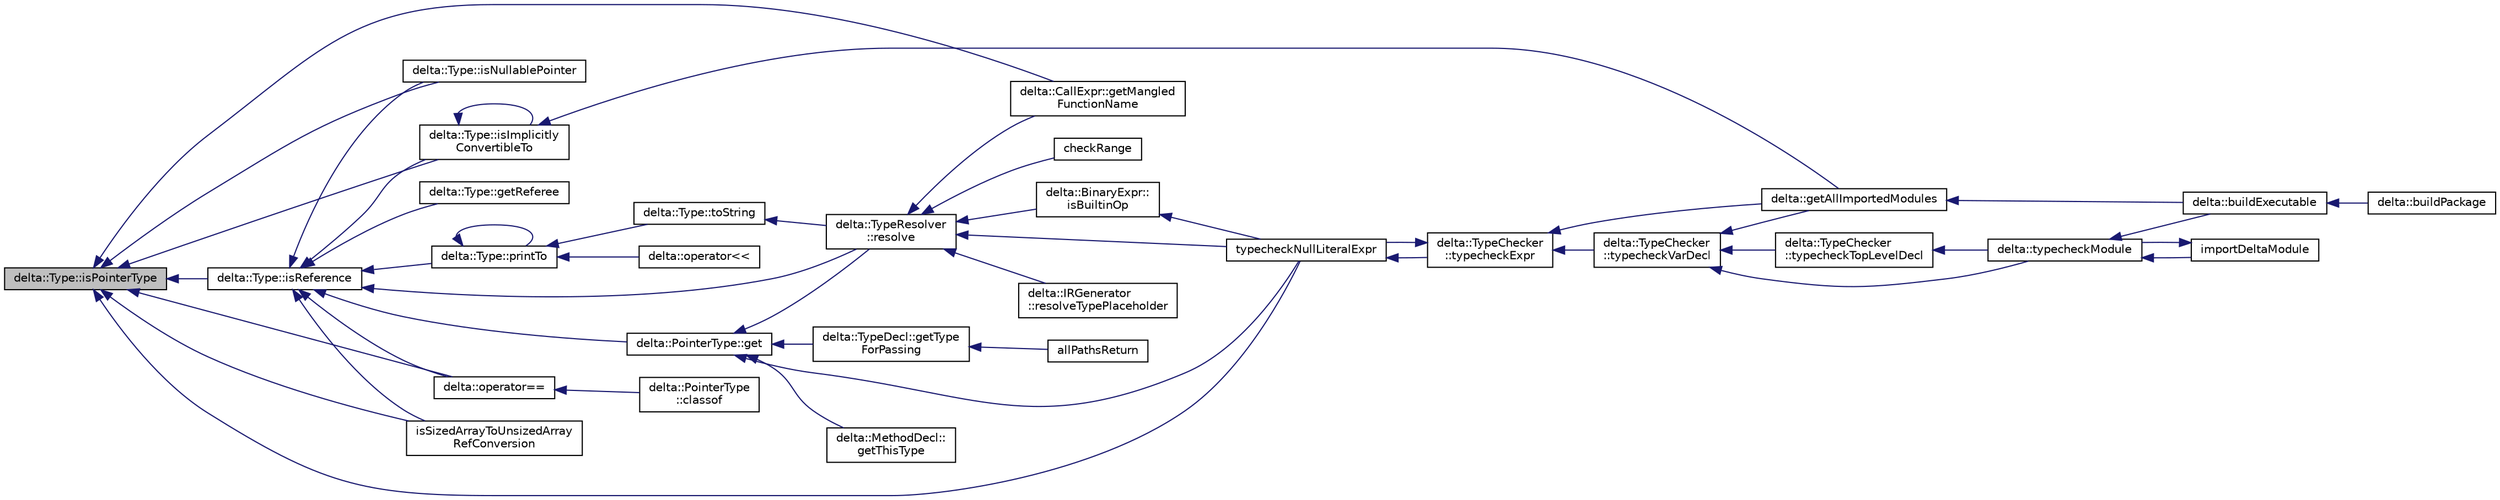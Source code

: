 digraph "delta::Type::isPointerType"
{
  edge [fontname="Helvetica",fontsize="10",labelfontname="Helvetica",labelfontsize="10"];
  node [fontname="Helvetica",fontsize="10",shape=record];
  rankdir="LR";
  Node412 [label="delta::Type::isPointerType",height=0.2,width=0.4,color="black", fillcolor="grey75", style="filled", fontcolor="black"];
  Node412 -> Node413 [dir="back",color="midnightblue",fontsize="10",style="solid",fontname="Helvetica"];
  Node413 [label="delta::CallExpr::getMangled\lFunctionName",height=0.2,width=0.4,color="black", fillcolor="white", style="filled",URL="$classdelta_1_1_call_expr.html#a4f89c212b096e2361710a42ba35e3b77"];
  Node412 -> Node414 [dir="back",color="midnightblue",fontsize="10",style="solid",fontname="Helvetica"];
  Node414 [label="delta::Type::isNullablePointer",height=0.2,width=0.4,color="black", fillcolor="white", style="filled",URL="$structdelta_1_1_type.html#adf72b2c7794d8a3ccb8abe1ed3346b0f"];
  Node412 -> Node415 [dir="back",color="midnightblue",fontsize="10",style="solid",fontname="Helvetica"];
  Node415 [label="delta::Type::isImplicitly\lConvertibleTo",height=0.2,width=0.4,color="black", fillcolor="white", style="filled",URL="$structdelta_1_1_type.html#a16a719104a088d92388e5a5d0f28981f"];
  Node415 -> Node415 [dir="back",color="midnightblue",fontsize="10",style="solid",fontname="Helvetica"];
  Node415 -> Node416 [dir="back",color="midnightblue",fontsize="10",style="solid",fontname="Helvetica"];
  Node416 [label="delta::getAllImportedModules",height=0.2,width=0.4,color="black", fillcolor="white", style="filled",URL="$namespacedelta.html#a949f83e8840a11b90a369f9b2278ba0a"];
  Node416 -> Node417 [dir="back",color="midnightblue",fontsize="10",style="solid",fontname="Helvetica"];
  Node417 [label="delta::buildExecutable",height=0.2,width=0.4,color="black", fillcolor="white", style="filled",URL="$namespacedelta.html#aea63e33d3ee2ff18ad7c1fefd8bbeca2"];
  Node417 -> Node418 [dir="back",color="midnightblue",fontsize="10",style="solid",fontname="Helvetica"];
  Node418 [label="delta::buildPackage",height=0.2,width=0.4,color="black", fillcolor="white", style="filled",URL="$namespacedelta.html#a608f3203f47e224f518306b184b5cf60"];
  Node412 -> Node419 [dir="back",color="midnightblue",fontsize="10",style="solid",fontname="Helvetica"];
  Node419 [label="delta::Type::isReference",height=0.2,width=0.4,color="black", fillcolor="white", style="filled",URL="$structdelta_1_1_type.html#af353deb9b0f190fee99cee97f7ab6224"];
  Node419 -> Node420 [dir="back",color="midnightblue",fontsize="10",style="solid",fontname="Helvetica"];
  Node420 [label="delta::TypeResolver\l::resolve",height=0.2,width=0.4,color="black", fillcolor="white", style="filled",URL="$classdelta_1_1_type_resolver.html#ab333afdac9296c5d62fe58a0b229bba8"];
  Node420 -> Node413 [dir="back",color="midnightblue",fontsize="10",style="solid",fontname="Helvetica"];
  Node420 -> Node421 [dir="back",color="midnightblue",fontsize="10",style="solid",fontname="Helvetica"];
  Node421 [label="delta::BinaryExpr::\lisBuiltinOp",height=0.2,width=0.4,color="black", fillcolor="white", style="filled",URL="$classdelta_1_1_binary_expr.html#a9cf6768d73ac71605d31879590d565f5"];
  Node421 -> Node422 [dir="back",color="midnightblue",fontsize="10",style="solid",fontname="Helvetica"];
  Node422 [label="typecheckNullLiteralExpr",height=0.2,width=0.4,color="black", fillcolor="white", style="filled",URL="$typecheck-expr_8cpp.html#a604c48557fc70deb374eef16c7673846"];
  Node422 -> Node423 [dir="back",color="midnightblue",fontsize="10",style="solid",fontname="Helvetica"];
  Node423 [label="delta::TypeChecker\l::typecheckExpr",height=0.2,width=0.4,color="black", fillcolor="white", style="filled",URL="$classdelta_1_1_type_checker.html#ab19a9a7679086f4e999cce03e35922fc"];
  Node423 -> Node422 [dir="back",color="midnightblue",fontsize="10",style="solid",fontname="Helvetica"];
  Node423 -> Node416 [dir="back",color="midnightblue",fontsize="10",style="solid",fontname="Helvetica"];
  Node423 -> Node424 [dir="back",color="midnightblue",fontsize="10",style="solid",fontname="Helvetica"];
  Node424 [label="delta::TypeChecker\l::typecheckVarDecl",height=0.2,width=0.4,color="black", fillcolor="white", style="filled",URL="$classdelta_1_1_type_checker.html#a5ac25011668c8781d97542e49d7f8868"];
  Node424 -> Node416 [dir="back",color="midnightblue",fontsize="10",style="solid",fontname="Helvetica"];
  Node424 -> Node425 [dir="back",color="midnightblue",fontsize="10",style="solid",fontname="Helvetica"];
  Node425 [label="delta::TypeChecker\l::typecheckTopLevelDecl",height=0.2,width=0.4,color="black", fillcolor="white", style="filled",URL="$classdelta_1_1_type_checker.html#a6f183b3656e0dc9a1882e9145ef5e5ea"];
  Node425 -> Node426 [dir="back",color="midnightblue",fontsize="10",style="solid",fontname="Helvetica"];
  Node426 [label="delta::typecheckModule",height=0.2,width=0.4,color="black", fillcolor="white", style="filled",URL="$namespacedelta.html#a640468ebe486aee02501f76f96781f90"];
  Node426 -> Node417 [dir="back",color="midnightblue",fontsize="10",style="solid",fontname="Helvetica"];
  Node426 -> Node427 [dir="back",color="midnightblue",fontsize="10",style="solid",fontname="Helvetica"];
  Node427 [label="importDeltaModule",height=0.2,width=0.4,color="black", fillcolor="white", style="filled",URL="$typecheck_8cpp.html#ab417bb720a37330c53ef816b9d61711c"];
  Node427 -> Node426 [dir="back",color="midnightblue",fontsize="10",style="solid",fontname="Helvetica"];
  Node424 -> Node426 [dir="back",color="midnightblue",fontsize="10",style="solid",fontname="Helvetica"];
  Node420 -> Node428 [dir="back",color="midnightblue",fontsize="10",style="solid",fontname="Helvetica"];
  Node428 [label="delta::IRGenerator\l::resolveTypePlaceholder",height=0.2,width=0.4,color="black", fillcolor="white", style="filled",URL="$classdelta_1_1_i_r_generator.html#a3dcb9317d090022c47d62a2df03c46f7"];
  Node420 -> Node422 [dir="back",color="midnightblue",fontsize="10",style="solid",fontname="Helvetica"];
  Node420 -> Node429 [dir="back",color="midnightblue",fontsize="10",style="solid",fontname="Helvetica"];
  Node429 [label="checkRange",height=0.2,width=0.4,color="black", fillcolor="white", style="filled",URL="$typecheck-expr_8cpp.html#a3183a15df856c85d6c74dce7ec280480"];
  Node419 -> Node414 [dir="back",color="midnightblue",fontsize="10",style="solid",fontname="Helvetica"];
  Node419 -> Node430 [dir="back",color="midnightblue",fontsize="10",style="solid",fontname="Helvetica"];
  Node430 [label="delta::PointerType::get",height=0.2,width=0.4,color="black", fillcolor="white", style="filled",URL="$classdelta_1_1_pointer_type.html#af00b91e81ccfabeb40e705d364a78e7a"];
  Node430 -> Node431 [dir="back",color="midnightblue",fontsize="10",style="solid",fontname="Helvetica"];
  Node431 [label="delta::MethodDecl::\lgetThisType",height=0.2,width=0.4,color="black", fillcolor="white", style="filled",URL="$classdelta_1_1_method_decl.html#a04c1d4b68af30390790a9823e3fdb1db"];
  Node430 -> Node432 [dir="back",color="midnightblue",fontsize="10",style="solid",fontname="Helvetica"];
  Node432 [label="delta::TypeDecl::getType\lForPassing",height=0.2,width=0.4,color="black", fillcolor="white", style="filled",URL="$classdelta_1_1_type_decl.html#a50f8d3bf2bf55734b26036ee41b3679e",tooltip="&#39;T&&#39; if this is class, or plain &#39;T&#39; otherwise. "];
  Node432 -> Node433 [dir="back",color="midnightblue",fontsize="10",style="solid",fontname="Helvetica"];
  Node433 [label="allPathsReturn",height=0.2,width=0.4,color="black", fillcolor="white", style="filled",URL="$typecheck_8cpp.html#acd61f00ed38f65b865c4033b48457760"];
  Node430 -> Node420 [dir="back",color="midnightblue",fontsize="10",style="solid",fontname="Helvetica"];
  Node430 -> Node422 [dir="back",color="midnightblue",fontsize="10",style="solid",fontname="Helvetica"];
  Node419 -> Node415 [dir="back",color="midnightblue",fontsize="10",style="solid",fontname="Helvetica"];
  Node419 -> Node434 [dir="back",color="midnightblue",fontsize="10",style="solid",fontname="Helvetica"];
  Node434 [label="delta::Type::getReferee",height=0.2,width=0.4,color="black", fillcolor="white", style="filled",URL="$structdelta_1_1_type.html#ab7e32dafb00dc2c9976ad5486b1e1477"];
  Node419 -> Node435 [dir="back",color="midnightblue",fontsize="10",style="solid",fontname="Helvetica"];
  Node435 [label="delta::operator==",height=0.2,width=0.4,color="black", fillcolor="white", style="filled",URL="$namespacedelta.html#ad62d6b2e68bcdebd01b3e7bc4f905c22"];
  Node435 -> Node436 [dir="back",color="midnightblue",fontsize="10",style="solid",fontname="Helvetica"];
  Node436 [label="delta::PointerType\l::classof",height=0.2,width=0.4,color="black", fillcolor="white", style="filled",URL="$classdelta_1_1_pointer_type.html#a1ba1f19b527e4dbb80853eefd1a3f729"];
  Node419 -> Node437 [dir="back",color="midnightblue",fontsize="10",style="solid",fontname="Helvetica"];
  Node437 [label="delta::Type::printTo",height=0.2,width=0.4,color="black", fillcolor="white", style="filled",URL="$structdelta_1_1_type.html#ad33f5df1e06c20291060f7a33912bd18"];
  Node437 -> Node437 [dir="back",color="midnightblue",fontsize="10",style="solid",fontname="Helvetica"];
  Node437 -> Node438 [dir="back",color="midnightblue",fontsize="10",style="solid",fontname="Helvetica"];
  Node438 [label="delta::Type::toString",height=0.2,width=0.4,color="black", fillcolor="white", style="filled",URL="$structdelta_1_1_type.html#a98ef8c2e4a833d7c8db893fd14f9e466"];
  Node438 -> Node420 [dir="back",color="midnightblue",fontsize="10",style="solid",fontname="Helvetica"];
  Node437 -> Node439 [dir="back",color="midnightblue",fontsize="10",style="solid",fontname="Helvetica"];
  Node439 [label="delta::operator\<\<",height=0.2,width=0.4,color="black", fillcolor="white", style="filled",URL="$namespacedelta.html#a679bd697f2c5acfcb9361ff45a7eeef1"];
  Node419 -> Node440 [dir="back",color="midnightblue",fontsize="10",style="solid",fontname="Helvetica"];
  Node440 [label="isSizedArrayToUnsizedArray\lRefConversion",height=0.2,width=0.4,color="black", fillcolor="white", style="filled",URL="$irgen-expr_8cpp.html#a2a9c0af458308795c28f54640446b93d"];
  Node412 -> Node435 [dir="back",color="midnightblue",fontsize="10",style="solid",fontname="Helvetica"];
  Node412 -> Node440 [dir="back",color="midnightblue",fontsize="10",style="solid",fontname="Helvetica"];
  Node412 -> Node422 [dir="back",color="midnightblue",fontsize="10",style="solid",fontname="Helvetica"];
}
